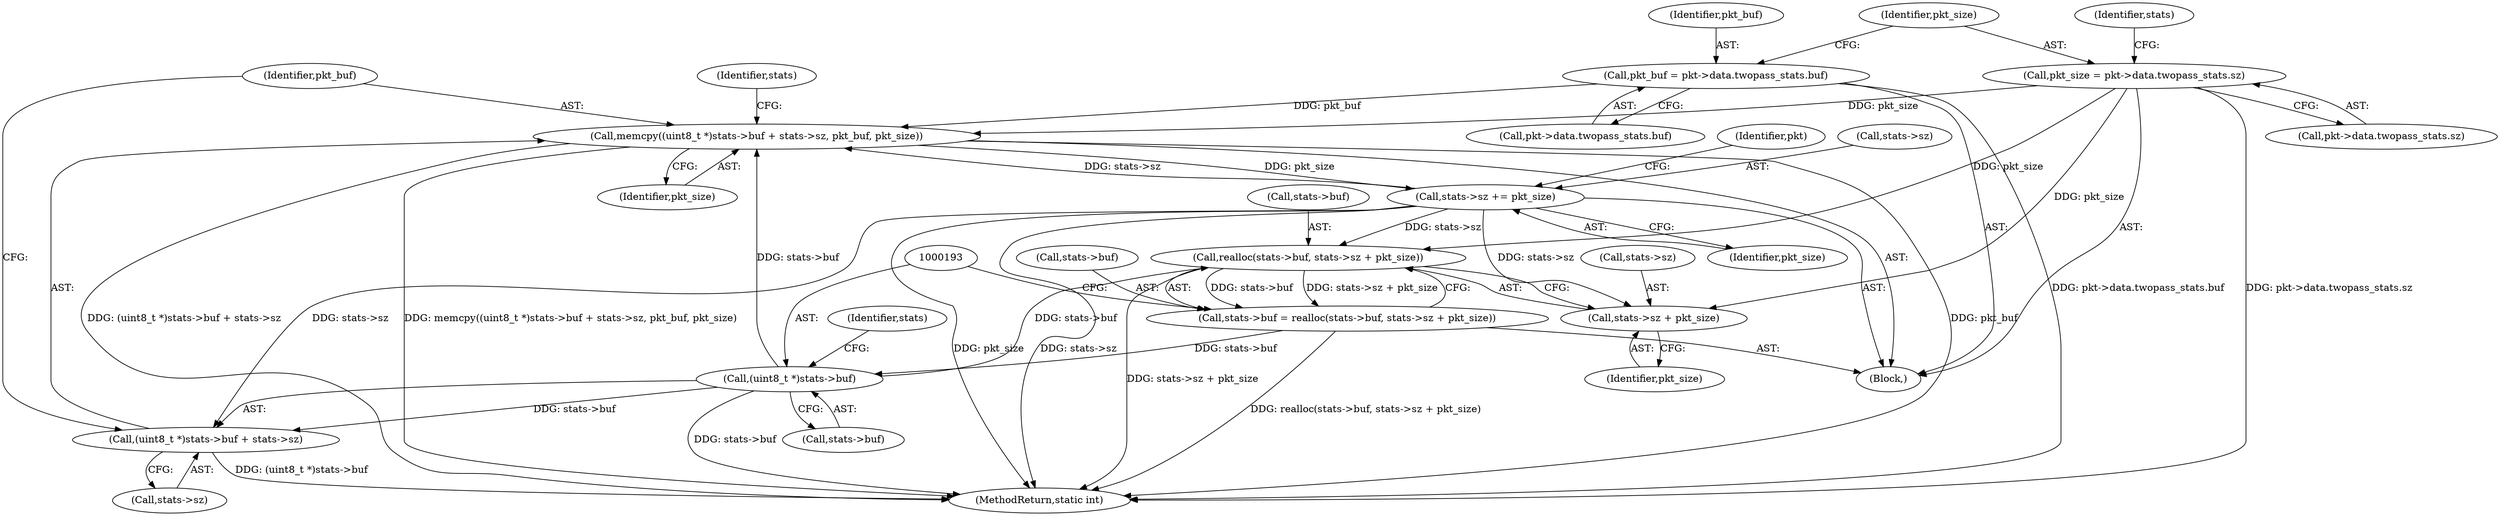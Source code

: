 digraph "0_Android_5a9753fca56f0eeb9f61e342b2fccffc364f9426_17@API" {
"1000190" [label="(Call,memcpy((uint8_t *)stats->buf + stats->sz, pkt_buf, pkt_size))"];
"1000192" [label="(Call,(uint8_t *)stats->buf)"];
"1000177" [label="(Call,stats->buf = realloc(stats->buf, stats->sz + pkt_size))"];
"1000181" [label="(Call,realloc(stats->buf, stats->sz + pkt_size))"];
"1000202" [label="(Call,stats->sz += pkt_size)"];
"1000190" [label="(Call,memcpy((uint8_t *)stats->buf + stats->sz, pkt_buf, pkt_size))"];
"1000158" [label="(Call,pkt_buf = pkt->data.twopass_stats.buf)"];
"1000168" [label="(Call,pkt_size = pkt->data.twopass_stats.sz)"];
"1000191" [label="(Call,(uint8_t *)stats->buf + stats->sz)"];
"1000185" [label="(Call,stats->sz + pkt_size)"];
"1000204" [label="(Identifier,stats)"];
"1000197" [label="(Call,stats->sz)"];
"1000170" [label="(Call,pkt->data.twopass_stats.sz)"];
"1000191" [label="(Call,(uint8_t *)stats->buf + stats->sz)"];
"1000160" [label="(Call,pkt->data.twopass_stats.buf)"];
"1000159" [label="(Identifier,pkt_buf)"];
"1000203" [label="(Call,stats->sz)"];
"1000141" [label="(Identifier,pkt)"];
"1000202" [label="(Call,stats->sz += pkt_size)"];
"1000201" [label="(Identifier,pkt_size)"];
"1000182" [label="(Call,stats->buf)"];
"1000194" [label="(Call,stats->buf)"];
"1000198" [label="(Identifier,stats)"];
"1000157" [label="(Block,)"];
"1000177" [label="(Call,stats->buf = realloc(stats->buf, stats->sz + pkt_size))"];
"1000179" [label="(Identifier,stats)"];
"1000158" [label="(Call,pkt_buf = pkt->data.twopass_stats.buf)"];
"1000200" [label="(Identifier,pkt_buf)"];
"1000189" [label="(Identifier,pkt_size)"];
"1000209" [label="(MethodReturn,static int)"];
"1000181" [label="(Call,realloc(stats->buf, stats->sz + pkt_size))"];
"1000190" [label="(Call,memcpy((uint8_t *)stats->buf + stats->sz, pkt_buf, pkt_size))"];
"1000192" [label="(Call,(uint8_t *)stats->buf)"];
"1000178" [label="(Call,stats->buf)"];
"1000185" [label="(Call,stats->sz + pkt_size)"];
"1000169" [label="(Identifier,pkt_size)"];
"1000206" [label="(Identifier,pkt_size)"];
"1000168" [label="(Call,pkt_size = pkt->data.twopass_stats.sz)"];
"1000186" [label="(Call,stats->sz)"];
"1000190" -> "1000157"  [label="AST: "];
"1000190" -> "1000201"  [label="CFG: "];
"1000191" -> "1000190"  [label="AST: "];
"1000200" -> "1000190"  [label="AST: "];
"1000201" -> "1000190"  [label="AST: "];
"1000204" -> "1000190"  [label="CFG: "];
"1000190" -> "1000209"  [label="DDG: memcpy((uint8_t *)stats->buf + stats->sz, pkt_buf, pkt_size)"];
"1000190" -> "1000209"  [label="DDG: pkt_buf"];
"1000190" -> "1000209"  [label="DDG: (uint8_t *)stats->buf + stats->sz"];
"1000192" -> "1000190"  [label="DDG: stats->buf"];
"1000202" -> "1000190"  [label="DDG: stats->sz"];
"1000158" -> "1000190"  [label="DDG: pkt_buf"];
"1000168" -> "1000190"  [label="DDG: pkt_size"];
"1000190" -> "1000202"  [label="DDG: pkt_size"];
"1000192" -> "1000191"  [label="AST: "];
"1000192" -> "1000194"  [label="CFG: "];
"1000193" -> "1000192"  [label="AST: "];
"1000194" -> "1000192"  [label="AST: "];
"1000198" -> "1000192"  [label="CFG: "];
"1000192" -> "1000209"  [label="DDG: stats->buf"];
"1000192" -> "1000181"  [label="DDG: stats->buf"];
"1000192" -> "1000191"  [label="DDG: stats->buf"];
"1000177" -> "1000192"  [label="DDG: stats->buf"];
"1000177" -> "1000157"  [label="AST: "];
"1000177" -> "1000181"  [label="CFG: "];
"1000178" -> "1000177"  [label="AST: "];
"1000181" -> "1000177"  [label="AST: "];
"1000193" -> "1000177"  [label="CFG: "];
"1000177" -> "1000209"  [label="DDG: realloc(stats->buf, stats->sz + pkt_size)"];
"1000181" -> "1000177"  [label="DDG: stats->buf"];
"1000181" -> "1000177"  [label="DDG: stats->sz + pkt_size"];
"1000181" -> "1000185"  [label="CFG: "];
"1000182" -> "1000181"  [label="AST: "];
"1000185" -> "1000181"  [label="AST: "];
"1000181" -> "1000209"  [label="DDG: stats->sz + pkt_size"];
"1000202" -> "1000181"  [label="DDG: stats->sz"];
"1000168" -> "1000181"  [label="DDG: pkt_size"];
"1000202" -> "1000157"  [label="AST: "];
"1000202" -> "1000206"  [label="CFG: "];
"1000203" -> "1000202"  [label="AST: "];
"1000206" -> "1000202"  [label="AST: "];
"1000141" -> "1000202"  [label="CFG: "];
"1000202" -> "1000209"  [label="DDG: pkt_size"];
"1000202" -> "1000209"  [label="DDG: stats->sz"];
"1000202" -> "1000185"  [label="DDG: stats->sz"];
"1000202" -> "1000191"  [label="DDG: stats->sz"];
"1000158" -> "1000157"  [label="AST: "];
"1000158" -> "1000160"  [label="CFG: "];
"1000159" -> "1000158"  [label="AST: "];
"1000160" -> "1000158"  [label="AST: "];
"1000169" -> "1000158"  [label="CFG: "];
"1000158" -> "1000209"  [label="DDG: pkt->data.twopass_stats.buf"];
"1000168" -> "1000157"  [label="AST: "];
"1000168" -> "1000170"  [label="CFG: "];
"1000169" -> "1000168"  [label="AST: "];
"1000170" -> "1000168"  [label="AST: "];
"1000179" -> "1000168"  [label="CFG: "];
"1000168" -> "1000209"  [label="DDG: pkt->data.twopass_stats.sz"];
"1000168" -> "1000185"  [label="DDG: pkt_size"];
"1000191" -> "1000197"  [label="CFG: "];
"1000197" -> "1000191"  [label="AST: "];
"1000200" -> "1000191"  [label="CFG: "];
"1000191" -> "1000209"  [label="DDG: (uint8_t *)stats->buf"];
"1000185" -> "1000189"  [label="CFG: "];
"1000186" -> "1000185"  [label="AST: "];
"1000189" -> "1000185"  [label="AST: "];
}
